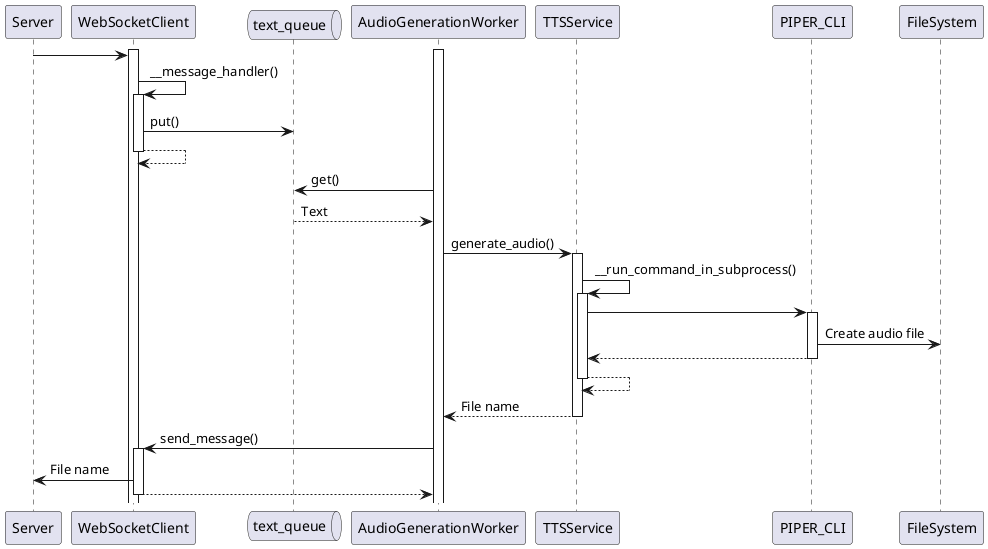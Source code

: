 @startuml
participant Server
participant WebSocketClient
queue text_queue
participant AudioGenerationWorker
participant TTSService
participant PIPER_CLI
participant FileSystem

activate AudioGenerationWorker

activate WebSocketClient
Server -> WebSocketClient
WebSocketClient -> WebSocketClient : __message_handler()
activate WebSocketClient
WebSocketClient -> text_queue : put()
return

AudioGenerationWorker -> text_queue : get()
text_queue --> AudioGenerationWorker : Text

AudioGenerationWorker -> TTSService : generate_audio()
activate TTSService
TTSService -> TTSService : __run_command_in_subprocess()
activate TTSService
TTSService -> PIPER_CLI
activate PIPER_CLI
PIPER_CLI -> FileSystem : Create audio file
return
return
return File name

AudioGenerationWorker -> WebSocketClient : send_message()
activate WebSocketClient
WebSocketClient -> Server : File name
return


@enduml